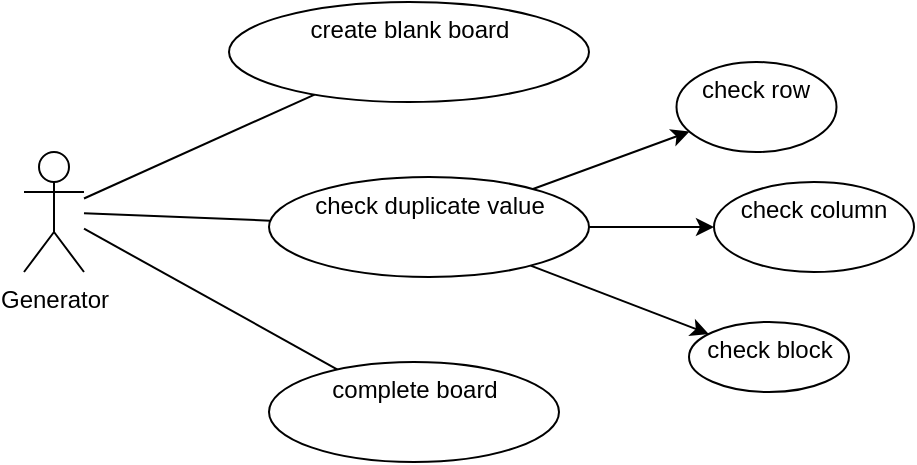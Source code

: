 <mxfile version="21.2.8" type="device" pages="2">
  <diagram name="Page-1" id="YzcMaoQxn56RGK-kqeXV">
    <mxGraphModel dx="1035" dy="647" grid="1" gridSize="10" guides="1" tooltips="1" connect="1" arrows="1" fold="1" page="1" pageScale="1" pageWidth="850" pageHeight="1100" math="0" shadow="0">
      <root>
        <mxCell id="0" />
        <mxCell id="1" parent="0" />
        <mxCell id="8Dg6QIgJ5jbXXQ_ccQTl-6" value="" style="rounded=0;orthogonalLoop=1;jettySize=auto;html=1;endArrow=none;endFill=0;" parent="1" source="8Dg6QIgJ5jbXXQ_ccQTl-1" target="8Dg6QIgJ5jbXXQ_ccQTl-5" edge="1">
          <mxGeometry relative="1" as="geometry" />
        </mxCell>
        <mxCell id="8Dg6QIgJ5jbXXQ_ccQTl-10" value="" style="rounded=0;orthogonalLoop=1;jettySize=auto;html=1;endArrow=none;endFill=0;" parent="1" source="8Dg6QIgJ5jbXXQ_ccQTl-1" target="8Dg6QIgJ5jbXXQ_ccQTl-9" edge="1">
          <mxGeometry relative="1" as="geometry" />
        </mxCell>
        <mxCell id="8Dg6QIgJ5jbXXQ_ccQTl-12" value="" style="rounded=0;orthogonalLoop=1;jettySize=auto;html=1;endArrow=none;endFill=0;" parent="1" source="8Dg6QIgJ5jbXXQ_ccQTl-1" target="8Dg6QIgJ5jbXXQ_ccQTl-11" edge="1">
          <mxGeometry relative="1" as="geometry" />
        </mxCell>
        <mxCell id="8Dg6QIgJ5jbXXQ_ccQTl-1" value="Generator" style="shape=umlActor;verticalLabelPosition=bottom;verticalAlign=top;html=1;outlineConnect=0;" parent="1" vertex="1">
          <mxGeometry x="80" y="95" width="30" height="60" as="geometry" />
        </mxCell>
        <mxCell id="8Dg6QIgJ5jbXXQ_ccQTl-5" value="create blank board" style="ellipse;whiteSpace=wrap;html=1;verticalAlign=top;" parent="1" vertex="1">
          <mxGeometry x="182.5" y="20" width="180" height="50" as="geometry" />
        </mxCell>
        <mxCell id="8Dg6QIgJ5jbXXQ_ccQTl-14" value="" style="rounded=0;orthogonalLoop=1;jettySize=auto;html=1;" parent="1" source="8Dg6QIgJ5jbXXQ_ccQTl-9" target="8Dg6QIgJ5jbXXQ_ccQTl-13" edge="1">
          <mxGeometry relative="1" as="geometry" />
        </mxCell>
        <mxCell id="8Dg6QIgJ5jbXXQ_ccQTl-16" value="" style="rounded=0;orthogonalLoop=1;jettySize=auto;html=1;" parent="1" source="8Dg6QIgJ5jbXXQ_ccQTl-9" target="8Dg6QIgJ5jbXXQ_ccQTl-15" edge="1">
          <mxGeometry relative="1" as="geometry" />
        </mxCell>
        <mxCell id="8Dg6QIgJ5jbXXQ_ccQTl-18" value="" style="rounded=0;orthogonalLoop=1;jettySize=auto;html=1;" parent="1" source="8Dg6QIgJ5jbXXQ_ccQTl-9" target="8Dg6QIgJ5jbXXQ_ccQTl-17" edge="1">
          <mxGeometry relative="1" as="geometry" />
        </mxCell>
        <mxCell id="8Dg6QIgJ5jbXXQ_ccQTl-9" value="check duplicate value" style="ellipse;whiteSpace=wrap;html=1;verticalAlign=top;" parent="1" vertex="1">
          <mxGeometry x="202.5" y="107.5" width="160" height="50" as="geometry" />
        </mxCell>
        <mxCell id="8Dg6QIgJ5jbXXQ_ccQTl-11" value="complete board" style="ellipse;whiteSpace=wrap;html=1;verticalAlign=top;" parent="1" vertex="1">
          <mxGeometry x="202.5" y="200" width="145" height="50" as="geometry" />
        </mxCell>
        <mxCell id="8Dg6QIgJ5jbXXQ_ccQTl-13" value="check row" style="ellipse;whiteSpace=wrap;html=1;verticalAlign=top;" parent="1" vertex="1">
          <mxGeometry x="406.25" y="50" width="80" height="45" as="geometry" />
        </mxCell>
        <mxCell id="8Dg6QIgJ5jbXXQ_ccQTl-15" value="check column" style="ellipse;whiteSpace=wrap;html=1;verticalAlign=top;" parent="1" vertex="1">
          <mxGeometry x="425" y="110" width="100" height="45" as="geometry" />
        </mxCell>
        <mxCell id="8Dg6QIgJ5jbXXQ_ccQTl-17" value="check block" style="ellipse;whiteSpace=wrap;html=1;verticalAlign=top;" parent="1" vertex="1">
          <mxGeometry x="412.5" y="180" width="80" height="35" as="geometry" />
        </mxCell>
      </root>
    </mxGraphModel>
  </diagram>
  <diagram id="s-4FHIc5sUlcCtQamhfE" name="Page-2">
    <mxGraphModel dx="1257" dy="786" grid="1" gridSize="10" guides="1" tooltips="1" connect="1" arrows="1" fold="1" page="1" pageScale="1" pageWidth="850" pageHeight="1100" math="0" shadow="0">
      <root>
        <mxCell id="0" />
        <mxCell id="1" parent="0" />
        <mxCell id="IqysWcyQam7O5PVTdfyw-1" value="" style="rounded=0;orthogonalLoop=1;jettySize=auto;html=1;endArrow=none;endFill=0;" edge="1" parent="1" source="IqysWcyQam7O5PVTdfyw-7" target="IqysWcyQam7O5PVTdfyw-15">
          <mxGeometry relative="1" as="geometry" />
        </mxCell>
        <mxCell id="IqysWcyQam7O5PVTdfyw-2" value="" style="rounded=0;orthogonalLoop=1;jettySize=auto;html=1;endArrow=none;endFill=0;" edge="1" parent="1" source="IqysWcyQam7O5PVTdfyw-7" target="IqysWcyQam7O5PVTdfyw-17">
          <mxGeometry relative="1" as="geometry" />
        </mxCell>
        <mxCell id="IqysWcyQam7O5PVTdfyw-3" value="" style="rounded=0;orthogonalLoop=1;jettySize=auto;html=1;endArrow=none;endFill=0;" edge="1" parent="1" source="IqysWcyQam7O5PVTdfyw-7" target="IqysWcyQam7O5PVTdfyw-25">
          <mxGeometry relative="1" as="geometry" />
        </mxCell>
        <mxCell id="IqysWcyQam7O5PVTdfyw-4" value="" style="rounded=0;orthogonalLoop=1;jettySize=auto;html=1;endArrow=none;endFill=0;" edge="1" parent="1" source="IqysWcyQam7O5PVTdfyw-7" target="IqysWcyQam7O5PVTdfyw-26">
          <mxGeometry relative="1" as="geometry" />
        </mxCell>
        <mxCell id="IqysWcyQam7O5PVTdfyw-5" style="rounded=0;orthogonalLoop=1;jettySize=auto;html=1;endArrow=none;endFill=0;" edge="1" parent="1" source="IqysWcyQam7O5PVTdfyw-7" target="IqysWcyQam7O5PVTdfyw-11">
          <mxGeometry relative="1" as="geometry" />
        </mxCell>
        <mxCell id="IqysWcyQam7O5PVTdfyw-6" value="" style="rounded=0;orthogonalLoop=1;jettySize=auto;html=1;endArrow=none;endFill=0;" edge="1" parent="1" source="IqysWcyQam7O5PVTdfyw-7" target="IqysWcyQam7O5PVTdfyw-28">
          <mxGeometry relative="1" as="geometry" />
        </mxCell>
        <mxCell id="IqysWcyQam7O5PVTdfyw-7" value="app" style="shape=umlActor;verticalLabelPosition=bottom;verticalAlign=top;html=1;outlineConnect=0;" vertex="1" parent="1">
          <mxGeometry x="80" y="250" width="30" height="60" as="geometry" />
        </mxCell>
        <mxCell id="IqysWcyQam7O5PVTdfyw-8" value="" style="rounded=0;orthogonalLoop=1;jettySize=auto;html=1;" edge="1" parent="1" source="IqysWcyQam7O5PVTdfyw-11" target="IqysWcyQam7O5PVTdfyw-12">
          <mxGeometry relative="1" as="geometry" />
        </mxCell>
        <mxCell id="IqysWcyQam7O5PVTdfyw-9" value="" style="rounded=0;orthogonalLoop=1;jettySize=auto;html=1;" edge="1" parent="1" source="IqysWcyQam7O5PVTdfyw-11" target="IqysWcyQam7O5PVTdfyw-13">
          <mxGeometry relative="1" as="geometry" />
        </mxCell>
        <mxCell id="IqysWcyQam7O5PVTdfyw-10" value="" style="rounded=0;orthogonalLoop=1;jettySize=auto;html=1;" edge="1" parent="1" source="IqysWcyQam7O5PVTdfyw-11" target="IqysWcyQam7O5PVTdfyw-27">
          <mxGeometry relative="1" as="geometry" />
        </mxCell>
        <mxCell id="IqysWcyQam7O5PVTdfyw-11" value="create board" style="ellipse;whiteSpace=wrap;html=1;verticalAlign=top;" vertex="1" parent="1">
          <mxGeometry x="135" y="120" width="165" height="40" as="geometry" />
        </mxCell>
        <mxCell id="IqysWcyQam7O5PVTdfyw-12" value="download board" style="ellipse;whiteSpace=wrap;html=1;verticalAlign=top;" vertex="1" parent="1">
          <mxGeometry x="355" y="50" width="132.5" height="40" as="geometry" />
        </mxCell>
        <mxCell id="IqysWcyQam7O5PVTdfyw-13" value="create blank board" style="ellipse;whiteSpace=wrap;html=1;verticalAlign=top;" vertex="1" parent="1">
          <mxGeometry x="367.5" y="160" width="122.5" height="40" as="geometry" />
        </mxCell>
        <mxCell id="IqysWcyQam7O5PVTdfyw-14" value="" style="rounded=0;orthogonalLoop=1;jettySize=auto;html=1;" edge="1" parent="1" source="IqysWcyQam7O5PVTdfyw-15" target="IqysWcyQam7O5PVTdfyw-21">
          <mxGeometry relative="1" as="geometry" />
        </mxCell>
        <mxCell id="IqysWcyQam7O5PVTdfyw-15" value="fill board" style="ellipse;whiteSpace=wrap;html=1;verticalAlign=top;" vertex="1" parent="1">
          <mxGeometry x="222.5" y="235" width="110" height="50" as="geometry" />
        </mxCell>
        <mxCell id="IqysWcyQam7O5PVTdfyw-16" style="rounded=0;orthogonalLoop=1;jettySize=auto;html=1;" edge="1" parent="1" source="IqysWcyQam7O5PVTdfyw-17" target="IqysWcyQam7O5PVTdfyw-15">
          <mxGeometry relative="1" as="geometry" />
        </mxCell>
        <mxCell id="IqysWcyQam7O5PVTdfyw-17" value="complete board" style="ellipse;whiteSpace=wrap;html=1;verticalAlign=top;" vertex="1" parent="1">
          <mxGeometry x="222.5" y="320" width="115" height="50" as="geometry" />
        </mxCell>
        <mxCell id="IqysWcyQam7O5PVTdfyw-18" value="" style="rounded=0;orthogonalLoop=1;jettySize=auto;html=1;" edge="1" parent="1" source="IqysWcyQam7O5PVTdfyw-21" target="IqysWcyQam7O5PVTdfyw-22">
          <mxGeometry relative="1" as="geometry" />
        </mxCell>
        <mxCell id="IqysWcyQam7O5PVTdfyw-19" value="" style="rounded=0;orthogonalLoop=1;jettySize=auto;html=1;" edge="1" parent="1" source="IqysWcyQam7O5PVTdfyw-21" target="IqysWcyQam7O5PVTdfyw-23">
          <mxGeometry relative="1" as="geometry" />
        </mxCell>
        <mxCell id="IqysWcyQam7O5PVTdfyw-20" value="" style="rounded=0;orthogonalLoop=1;jettySize=auto;html=1;" edge="1" parent="1" source="IqysWcyQam7O5PVTdfyw-21" target="IqysWcyQam7O5PVTdfyw-24">
          <mxGeometry relative="1" as="geometry" />
        </mxCell>
        <mxCell id="IqysWcyQam7O5PVTdfyw-21" value="check duplicate value" style="ellipse;whiteSpace=wrap;html=1;verticalAlign=top;" vertex="1" parent="1">
          <mxGeometry x="370" y="232.5" width="150" height="45" as="geometry" />
        </mxCell>
        <mxCell id="IqysWcyQam7O5PVTdfyw-22" value="check row" style="ellipse;whiteSpace=wrap;html=1;verticalAlign=top;" vertex="1" parent="1">
          <mxGeometry x="545" y="145" width="90" height="40" as="geometry" />
        </mxCell>
        <mxCell id="IqysWcyQam7O5PVTdfyw-23" value="check column" style="ellipse;whiteSpace=wrap;html=1;verticalAlign=top;" vertex="1" parent="1">
          <mxGeometry x="570" y="220" width="120" height="50" as="geometry" />
        </mxCell>
        <mxCell id="IqysWcyQam7O5PVTdfyw-24" value="check block" style="ellipse;whiteSpace=wrap;html=1;verticalAlign=top;" vertex="1" parent="1">
          <mxGeometry x="540" y="300" width="125" height="32.5" as="geometry" />
        </mxCell>
        <mxCell id="IqysWcyQam7O5PVTdfyw-25" value="display ads" style="ellipse;whiteSpace=wrap;html=1;verticalAlign=top;" vertex="1" parent="1">
          <mxGeometry x="160" y="490" width="115" height="40" as="geometry" />
        </mxCell>
        <mxCell id="IqysWcyQam7O5PVTdfyw-26" value="reset board" style="ellipse;whiteSpace=wrap;html=1;verticalAlign=top;" vertex="1" parent="1">
          <mxGeometry x="222.5" y="390" width="95" height="40" as="geometry" />
        </mxCell>
        <mxCell id="IqysWcyQam7O5PVTdfyw-27" value="read offline board" style="ellipse;whiteSpace=wrap;html=1;verticalAlign=top;" vertex="1" parent="1">
          <mxGeometry x="367.5" y="100" width="120" height="45" as="geometry" />
        </mxCell>
        <mxCell id="IqysWcyQam7O5PVTdfyw-28" value="save board" style="ellipse;whiteSpace=wrap;html=1;verticalAlign=top;" vertex="1" parent="1">
          <mxGeometry x="202.5" y="180" width="107" height="40" as="geometry" />
        </mxCell>
      </root>
    </mxGraphModel>
  </diagram>
</mxfile>
